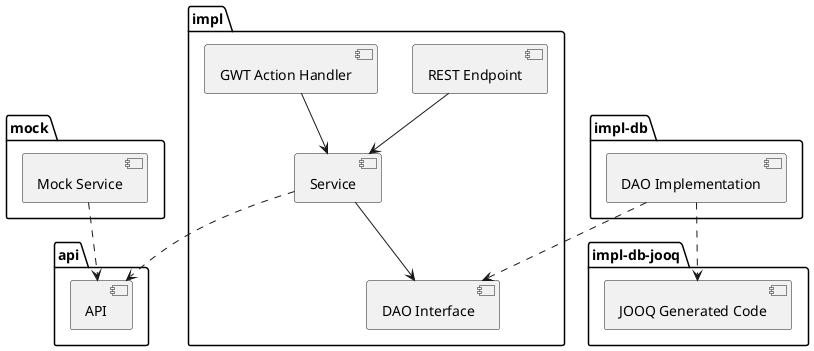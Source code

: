 @startuml

package "api" {
[API]
}

package "impl" {
[REST Endpoint]
[GWT Action Handler]
[Service]
[DAO Interface]
}

package "impl-db" {
[DAO Implementation]
}

package "impl-db-jooq" {
[JOOQ Generated Code]
}

package "mock" {
[Mock Service]
}

[Service] ..> [API]
[REST Endpoint] --> [Service]
[GWT Action Handler] --> [Service]
[Service] --> [DAO Interface]
[DAO Implementation] ..> [DAO Interface]
[DAO Implementation] ..> [JOOQ Generated Code]
[Mock Service] ..> [API]

@enduml
